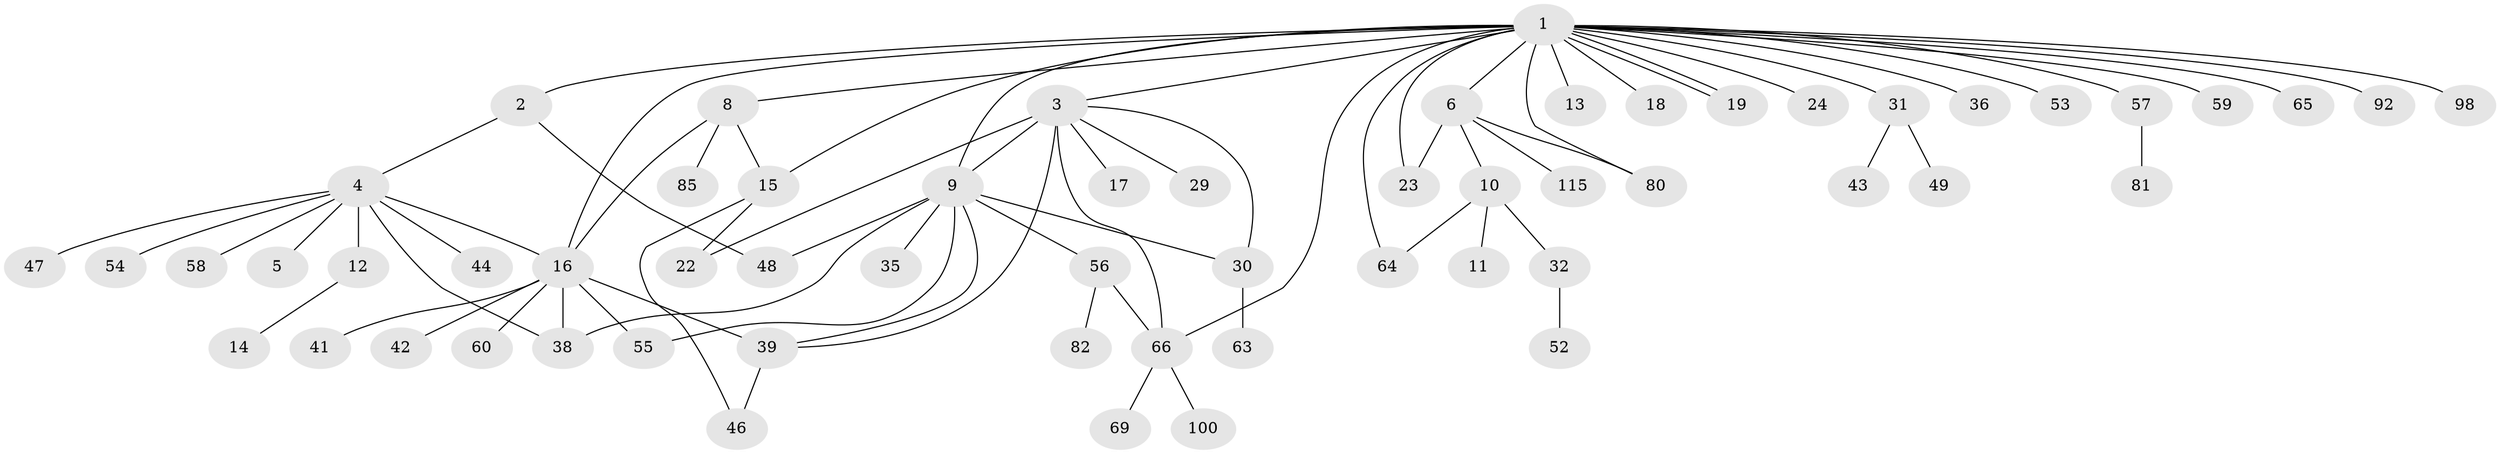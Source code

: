 // original degree distribution, {28: 0.00847457627118644, 3: 0.1440677966101695, 9: 0.00847457627118644, 11: 0.00847457627118644, 1: 0.5423728813559322, 8: 0.00847457627118644, 4: 0.05084745762711865, 12: 0.00847457627118644, 2: 0.1694915254237288, 13: 0.00847457627118644, 6: 0.025423728813559324, 5: 0.01694915254237288}
// Generated by graph-tools (version 1.1) at 2025/54/03/05/25 16:54:47]
// undirected, 59 vertices, 77 edges
graph export_dot {
graph [start="1"]
  node [color=gray90,style=filled];
  1;
  2;
  3;
  4 [super="+50+27+26+61+110"];
  5;
  6 [super="+7+105"];
  8;
  9 [super="+68+75+76+89+33+40+45+25+62"];
  10;
  11;
  12 [super="+20"];
  13 [super="+86"];
  14;
  15 [super="+34"];
  16 [super="+107+79+28+21"];
  17;
  18 [super="+116+118"];
  19;
  22 [super="+37"];
  23 [super="+106+113+73+70"];
  24 [super="+94+87+78"];
  29;
  30 [super="+103"];
  31 [super="+51+95"];
  32 [super="+97"];
  35;
  36 [super="+109"];
  38 [super="+72"];
  39 [super="+93+90"];
  41;
  42;
  43;
  44;
  46;
  47;
  48 [super="+77+108"];
  49;
  52;
  53;
  54;
  55;
  56;
  57;
  58 [super="+83"];
  59;
  60;
  63;
  64 [super="+104"];
  65;
  66;
  69 [super="+71"];
  80;
  81;
  82;
  85;
  92;
  98;
  100;
  115;
  1 -- 2;
  1 -- 3;
  1 -- 6;
  1 -- 8;
  1 -- 13;
  1 -- 15;
  1 -- 16 [weight=2];
  1 -- 18;
  1 -- 19;
  1 -- 19;
  1 -- 23;
  1 -- 24;
  1 -- 31;
  1 -- 36;
  1 -- 53;
  1 -- 57;
  1 -- 59;
  1 -- 64;
  1 -- 65;
  1 -- 66;
  1 -- 80;
  1 -- 92;
  1 -- 98;
  1 -- 9 [weight=2];
  2 -- 4;
  2 -- 48;
  3 -- 9 [weight=2];
  3 -- 17;
  3 -- 29;
  3 -- 30;
  3 -- 66;
  3 -- 22;
  3 -- 39;
  4 -- 5;
  4 -- 12;
  4 -- 44;
  4 -- 54;
  4 -- 58;
  4 -- 16;
  4 -- 38;
  4 -- 47;
  6 -- 10;
  6 -- 23;
  6 -- 80;
  6 -- 115;
  8 -- 85;
  8 -- 16;
  8 -- 15;
  9 -- 55;
  9 -- 56;
  9 -- 48;
  9 -- 39;
  9 -- 30;
  9 -- 38;
  9 -- 35;
  10 -- 11;
  10 -- 32;
  10 -- 64;
  12 -- 14;
  15 -- 22;
  15 -- 46;
  16 -- 38;
  16 -- 39 [weight=2];
  16 -- 41;
  16 -- 42;
  16 -- 55;
  16 -- 60;
  30 -- 63;
  31 -- 43;
  31 -- 49;
  32 -- 52;
  39 -- 46;
  56 -- 66;
  56 -- 82;
  57 -- 81;
  66 -- 69;
  66 -- 100;
}
